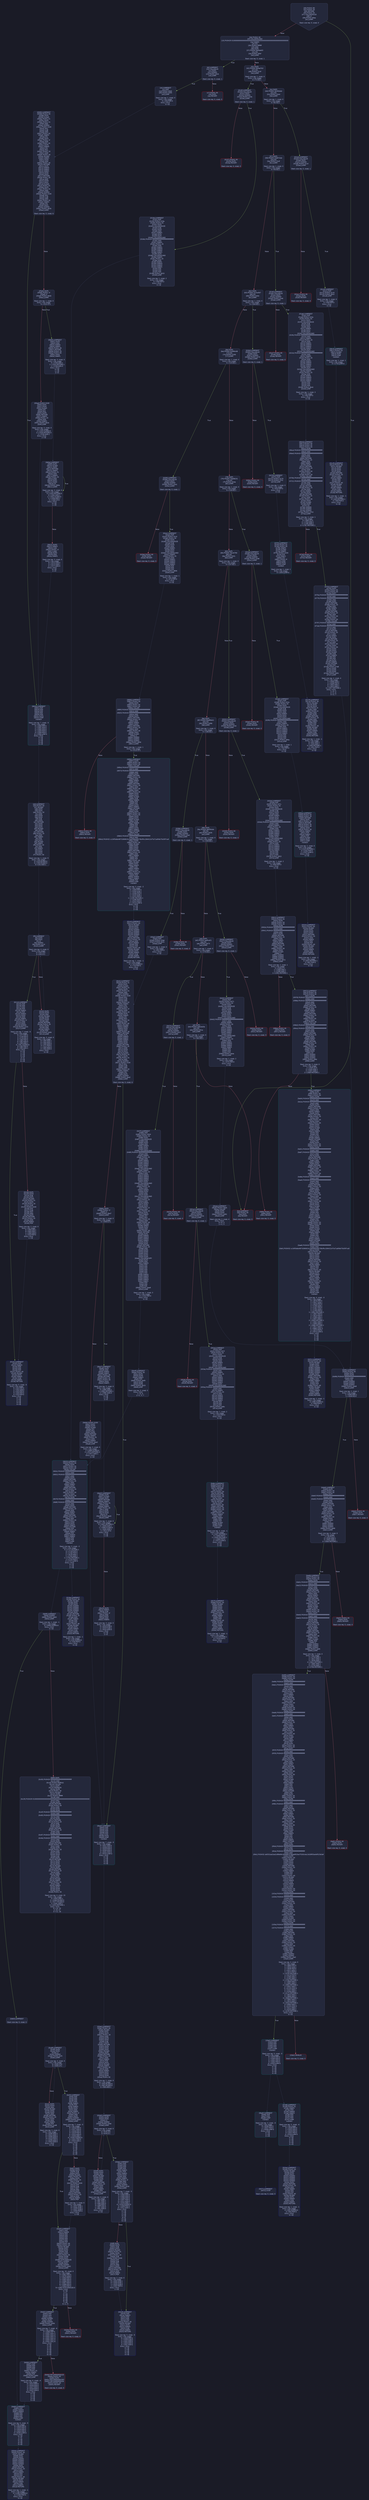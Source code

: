 digraph G {
    node [shape=box, style="filled, rounded", color="#565f89", fontcolor="#c0caf5", fontname="Helvetica", fillcolor="#24283b"];
    edge [color="#414868", fontcolor="#c0caf5", fontname="Helvetica"];
    bgcolor="#1a1b26";
    0 [ label = "[00] PUSH1 80
[02] PUSH1 40
[04] MSTORE
[05] PUSH1 04
[07] CALLDATASIZE
[08] LT
[09] PUSH2 00ba
[0c] JUMPI

Stack size req: 0, sizeΔ: 0
" shape = invhouse]
    1 [ label = "[0d] PUSH1 00
[0f] CALLDATALOAD
[10] PUSH29 0100000000000000000000000000000000000000000000000000000000
[2e] SWAP1
[2f] DIV
[30] PUSH4 ffffffff
[35] AND
[36] DUP1
[37] PUSH4 06fdde03
[3c] EQ
[3d] PUSH2 00bf
[40] JUMPI

Stack size req: 0, sizeΔ: 1
"]
    2 [ label = "[41] DUP1
[42] PUSH4 095ea7b3
[47] EQ
[48] PUSH2 014f
[4b] JUMPI

Stack size req: 1, sizeΔ: 0
Entry->Op usage:
	0->71:EQ:1
"]
    3 [ label = "[4c] DUP1
[4d] PUSH4 18160ddd
[52] EQ
[53] PUSH2 01b4
[56] JUMPI

Stack size req: 1, sizeΔ: 0
Entry->Op usage:
	0->82:EQ:1
"]
    4 [ label = "[57] DUP1
[58] PUSH4 23b872dd
[5d] EQ
[5e] PUSH2 01df
[61] JUMPI

Stack size req: 1, sizeΔ: 0
Entry->Op usage:
	0->93:EQ:1
"]
    5 [ label = "[62] DUP1
[63] PUSH4 313ce567
[68] EQ
[69] PUSH2 0264
[6c] JUMPI

Stack size req: 1, sizeΔ: 0
Entry->Op usage:
	0->104:EQ:1
"]
    6 [ label = "[6d] DUP1
[6e] PUSH4 42966c68
[73] EQ
[74] PUSH2 0295
[77] JUMPI

Stack size req: 1, sizeΔ: 0
Entry->Op usage:
	0->115:EQ:1
"]
    7 [ label = "[78] DUP1
[79] PUSH4 70a08231
[7e] EQ
[7f] PUSH2 02da
[82] JUMPI

Stack size req: 1, sizeΔ: 0
Entry->Op usage:
	0->126:EQ:1
"]
    8 [ label = "[83] DUP1
[84] PUSH4 79cc6790
[89] EQ
[8a] PUSH2 0331
[8d] JUMPI

Stack size req: 1, sizeΔ: 0
Entry->Op usage:
	0->137:EQ:1
"]
    9 [ label = "[8e] DUP1
[8f] PUSH4 95d89b41
[94] EQ
[95] PUSH2 0396
[98] JUMPI

Stack size req: 1, sizeΔ: 0
Entry->Op usage:
	0->148:EQ:1
"]
    10 [ label = "[99] DUP1
[9a] PUSH4 a9059cbb
[9f] EQ
[a0] PUSH2 0426
[a3] JUMPI

Stack size req: 1, sizeΔ: 0
Entry->Op usage:
	0->159:EQ:1
"]
    11 [ label = "[a4] DUP1
[a5] PUSH4 cae9ca51
[aa] EQ
[ab] PUSH2 0473
[ae] JUMPI

Stack size req: 1, sizeΔ: 0
Entry->Op usage:
	0->170:EQ:1
"]
    12 [ label = "[af] DUP1
[b0] PUSH4 dd62ed3e
[b5] EQ
[b6] PUSH2 051e
[b9] JUMPI

Stack size req: 1, sizeΔ: 0
Entry->Op usage:
	0->181:EQ:1
"]
    13 [ label = "[ba] JUMPDEST
[bb] PUSH1 00
[bd] DUP1
[be] REVERT

Stack size req: 0, sizeΔ: 0
" color = "red"]
    14 [ label = "[bf] JUMPDEST
[c0] CALLVALUE
[c1] DUP1
[c2] ISZERO
[c3] PUSH2 00cb
[c6] JUMPI

Stack size req: 0, sizeΔ: 1
"]
    15 [ label = "[c7] PUSH1 00
[c9] DUP1
[ca] REVERT

Stack size req: 0, sizeΔ: 0
" color = "red"]
    16 [ label = "[cb] JUMPDEST
[cc] POP
[cd] PUSH2 00d4
[d0] PUSH2 0595
[d3] JUMP

Stack size req: 1, sizeΔ: 0
Entry->Op usage:
	0->204:POP:0
Entry->Exit:
	0->😵
"]
    17 [ label = "[d4] JUMPDEST
[d5] PUSH1 40
[d7] MLOAD
[d8] DUP1
[d9] DUP1
[da] PUSH1 20
[dc] ADD
[dd] DUP3
[de] DUP2
[df] SUB
[e0] DUP3
[e1] MSTORE
[e2] DUP4
[e3] DUP2
[e4] DUP2
[e5] MLOAD
[e6] DUP2
[e7] MSTORE
[e8] PUSH1 20
[ea] ADD
[eb] SWAP2
[ec] POP
[ed] DUP1
[ee] MLOAD
[ef] SWAP1
[f0] PUSH1 20
[f2] ADD
[f3] SWAP1
[f4] DUP1
[f5] DUP4
[f6] DUP4
[f7] PUSH1 00

Stack size req: 1, sizeΔ: 9
Entry->Op usage:
	0->229:MLOAD:0
	0->238:MLOAD:0
	0->242:ADD:1
"]
    18 [ label = "[f9] JUMPDEST
[fa] DUP4
[fb] DUP2
[fc] LT
[fd] ISZERO
[fe] PUSH2 0114
[0101] JUMPI

Stack size req: 4, sizeΔ: 0
Entry->Op usage:
	0->252:LT:0
	3->252:LT:1
"]
    19 [ label = "[0102] DUP1
[0103] DUP3
[0104] ADD
[0105] MLOAD
[0106] DUP2
[0107] DUP5
[0108] ADD
[0109] MSTORE
[010a] PUSH1 20
[010c] DUP2
[010d] ADD
[010e] SWAP1
[010f] POP
[0110] PUSH2 00f9
[0113] JUMP

Stack size req: 3, sizeΔ: 0
Entry->Op usage:
	0->260:ADD:1
	0->264:ADD:1
	0->269:ADD:0
	0->271:POP:0
	1->260:ADD:0
	2->264:ADD:0
Entry->Exit:
	0->😵
"]
    20 [ label = "[0114] JUMPDEST
[0115] POP
[0116] POP
[0117] POP
[0118] POP
[0119] SWAP1
[011a] POP
[011b] SWAP1
[011c] DUP2
[011d] ADD
[011e] SWAP1
[011f] PUSH1 1f
[0121] AND
[0122] DUP1
[0123] ISZERO
[0124] PUSH2 0141
[0127] JUMPI

Stack size req: 7, sizeΔ: -5
Entry->Op usage:
	0->277:POP:0
	1->278:POP:0
	2->279:POP:0
	3->280:POP:0
	4->285:ADD:0
	4->289:AND:1
	4->291:ISZERO:0
	5->282:POP:0
	6->285:ADD:1
Entry->Exit:
	0->😵
	1->😵
	2->😵
	3->😵
	4->0
	5->😵
	6->😵
"]
    21 [ label = "[0128] DUP1
[0129] DUP3
[012a] SUB
[012b] DUP1
[012c] MLOAD
[012d] PUSH1 01
[012f] DUP4
[0130] PUSH1 20
[0132] SUB
[0133] PUSH2 0100
[0136] EXP
[0137] SUB
[0138] NOT
[0139] AND
[013a] DUP2
[013b] MSTORE
[013c] PUSH1 20
[013e] ADD
[013f] SWAP2
[0140] POP

Stack size req: 2, sizeΔ: 0
Entry->Op usage:
	0->298:SUB:1
	0->306:SUB:1
	1->298:SUB:0
	1->320:POP:0
Entry->Exit:
	1->😵
"]
    22 [ label = "[0141] JUMPDEST
[0142] POP
[0143] SWAP3
[0144] POP
[0145] POP
[0146] POP
[0147] PUSH1 40
[0149] MLOAD
[014a] DUP1
[014b] SWAP2
[014c] SUB
[014d] SWAP1
[014e] RETURN

Stack size req: 5, sizeΔ: -5
Entry->Op usage:
	0->322:POP:0
	1->332:SUB:0
	2->325:POP:0
	3->326:POP:0
	4->324:POP:0
Entry->Exit:
	0->😵
	1->😵
	2->😵
	3->😵
	4->😵
" color = "darkblue"]
    23 [ label = "[014f] JUMPDEST
[0150] CALLVALUE
[0151] DUP1
[0152] ISZERO
[0153] PUSH2 015b
[0156] JUMPI

Stack size req: 0, sizeΔ: 1
"]
    24 [ label = "[0157] PUSH1 00
[0159] DUP1
[015a] REVERT

Stack size req: 0, sizeΔ: 0
" color = "red"]
    25 [ label = "[015b] JUMPDEST
[015c] POP
[015d] PUSH2 019a
[0160] PUSH1 04
[0162] DUP1
[0163] CALLDATASIZE
[0164] SUB
[0165] DUP2
[0166] ADD
[0167] SWAP1
[0168] DUP1
[0169] DUP1
[016a] CALLDATALOAD
[016b] PUSH20 ffffffffffffffffffffffffffffffffffffffff
[0180] AND
[0181] SWAP1
[0182] PUSH1 20
[0184] ADD
[0185] SWAP1
[0186] SWAP3
[0187] SWAP2
[0188] SWAP1
[0189] DUP1
[018a] CALLDATALOAD
[018b] SWAP1
[018c] PUSH1 20
[018e] ADD
[018f] SWAP1
[0190] SWAP3
[0191] SWAP2
[0192] SWAP1
[0193] POP
[0194] POP
[0195] POP
[0196] PUSH2 0633
[0199] JUMP

Stack size req: 1, sizeΔ: 2
Entry->Op usage:
	0->348:POP:0
Entry->Exit:
	0->😵
"]
    26 [ label = "[019a] JUMPDEST
[019b] PUSH1 40
[019d] MLOAD
[019e] DUP1
[019f] DUP3
[01a0] ISZERO
[01a1] ISZERO
[01a2] ISZERO
[01a3] ISZERO
[01a4] DUP2
[01a5] MSTORE
[01a6] PUSH1 20
[01a8] ADD
[01a9] SWAP2
[01aa] POP
[01ab] POP
[01ac] PUSH1 40
[01ae] MLOAD
[01af] DUP1
[01b0] SWAP2
[01b1] SUB
[01b2] SWAP1
[01b3] RETURN

Stack size req: 1, sizeΔ: -1
Entry->Op usage:
	0->416:ISZERO:0
	0->426:POP:0
Entry->Exit:
	0->😵
" color = "darkblue"]
    27 [ label = "[01b4] JUMPDEST
[01b5] CALLVALUE
[01b6] DUP1
[01b7] ISZERO
[01b8] PUSH2 01c0
[01bb] JUMPI

Stack size req: 0, sizeΔ: 1
"]
    28 [ label = "[01bc] PUSH1 00
[01be] DUP1
[01bf] REVERT

Stack size req: 0, sizeΔ: 0
" color = "red"]
    29 [ label = "[01c0] JUMPDEST
[01c1] POP
[01c2] PUSH2 01c9
[01c5] PUSH2 06c0
[01c8] JUMP

Stack size req: 1, sizeΔ: 0
Entry->Op usage:
	0->449:POP:0
Entry->Exit:
	0->😵
"]
    30 [ label = "[01c9] JUMPDEST
[01ca] PUSH1 40
[01cc] MLOAD
[01cd] DUP1
[01ce] DUP3
[01cf] DUP2
[01d0] MSTORE
[01d1] PUSH1 20
[01d3] ADD
[01d4] SWAP2
[01d5] POP
[01d6] POP
[01d7] PUSH1 40
[01d9] MLOAD
[01da] DUP1
[01db] SWAP2
[01dc] SUB
[01dd] SWAP1
[01de] RETURN

Stack size req: 1, sizeΔ: -1
Entry->Op usage:
	0->464:MSTORE:1
	0->469:POP:0
Entry->Exit:
	0->😵
" color = "darkblue"]
    31 [ label = "[01df] JUMPDEST
[01e0] CALLVALUE
[01e1] DUP1
[01e2] ISZERO
[01e3] PUSH2 01eb
[01e6] JUMPI

Stack size req: 0, sizeΔ: 1
"]
    32 [ label = "[01e7] PUSH1 00
[01e9] DUP1
[01ea] REVERT

Stack size req: 0, sizeΔ: 0
" color = "red"]
    33 [ label = "[01eb] JUMPDEST
[01ec] POP
[01ed] PUSH2 024a
[01f0] PUSH1 04
[01f2] DUP1
[01f3] CALLDATASIZE
[01f4] SUB
[01f5] DUP2
[01f6] ADD
[01f7] SWAP1
[01f8] DUP1
[01f9] DUP1
[01fa] CALLDATALOAD
[01fb] PUSH20 ffffffffffffffffffffffffffffffffffffffff
[0210] AND
[0211] SWAP1
[0212] PUSH1 20
[0214] ADD
[0215] SWAP1
[0216] SWAP3
[0217] SWAP2
[0218] SWAP1
[0219] DUP1
[021a] CALLDATALOAD
[021b] PUSH20 ffffffffffffffffffffffffffffffffffffffff
[0230] AND
[0231] SWAP1
[0232] PUSH1 20
[0234] ADD
[0235] SWAP1
[0236] SWAP3
[0237] SWAP2
[0238] SWAP1
[0239] DUP1
[023a] CALLDATALOAD
[023b] SWAP1
[023c] PUSH1 20
[023e] ADD
[023f] SWAP1
[0240] SWAP3
[0241] SWAP2
[0242] SWAP1
[0243] POP
[0244] POP
[0245] POP
[0246] PUSH2 06c6
[0249] JUMP

Stack size req: 1, sizeΔ: 3
Entry->Op usage:
	0->492:POP:0
Entry->Exit:
	0->😵
"]
    34 [ label = "[024a] JUMPDEST
[024b] PUSH1 40
[024d] MLOAD
[024e] DUP1
[024f] DUP3
[0250] ISZERO
[0251] ISZERO
[0252] ISZERO
[0253] ISZERO
[0254] DUP2
[0255] MSTORE
[0256] PUSH1 20
[0258] ADD
[0259] SWAP2
[025a] POP
[025b] POP
[025c] PUSH1 40
[025e] MLOAD
[025f] DUP1
[0260] SWAP2
[0261] SUB
[0262] SWAP1
[0263] RETURN

Stack size req: 1, sizeΔ: -1
Entry->Op usage:
	0->592:ISZERO:0
	0->602:POP:0
Entry->Exit:
	0->😵
" color = "darkblue"]
    35 [ label = "[0264] JUMPDEST
[0265] CALLVALUE
[0266] DUP1
[0267] ISZERO
[0268] PUSH2 0270
[026b] JUMPI

Stack size req: 0, sizeΔ: 1
"]
    36 [ label = "[026c] PUSH1 00
[026e] DUP1
[026f] REVERT

Stack size req: 0, sizeΔ: 0
" color = "red"]
    37 [ label = "[0270] JUMPDEST
[0271] POP
[0272] PUSH2 0279
[0275] PUSH2 07f3
[0278] JUMP

Stack size req: 1, sizeΔ: 0
Entry->Op usage:
	0->625:POP:0
Entry->Exit:
	0->😵
"]
    38 [ label = "[0279] JUMPDEST
[027a] PUSH1 40
[027c] MLOAD
[027d] DUP1
[027e] DUP3
[027f] PUSH1 ff
[0281] AND
[0282] PUSH1 ff
[0284] AND
[0285] DUP2
[0286] MSTORE
[0287] PUSH1 20
[0289] ADD
[028a] SWAP2
[028b] POP
[028c] POP
[028d] PUSH1 40
[028f] MLOAD
[0290] DUP1
[0291] SWAP2
[0292] SUB
[0293] SWAP1
[0294] RETURN

Stack size req: 1, sizeΔ: -1
Entry->Op usage:
	0->641:AND:1
	0->644:AND:1
	0->646:MSTORE:1
	0->651:POP:0
Entry->Exit:
	0->😵
" color = "darkblue"]
    39 [ label = "[0295] JUMPDEST
[0296] CALLVALUE
[0297] DUP1
[0298] ISZERO
[0299] PUSH2 02a1
[029c] JUMPI

Stack size req: 0, sizeΔ: 1
"]
    40 [ label = "[029d] PUSH1 00
[029f] DUP1
[02a0] REVERT

Stack size req: 0, sizeΔ: 0
" color = "red"]
    41 [ label = "[02a1] JUMPDEST
[02a2] POP
[02a3] PUSH2 02c0
[02a6] PUSH1 04
[02a8] DUP1
[02a9] CALLDATASIZE
[02aa] SUB
[02ab] DUP2
[02ac] ADD
[02ad] SWAP1
[02ae] DUP1
[02af] DUP1
[02b0] CALLDATALOAD
[02b1] SWAP1
[02b2] PUSH1 20
[02b4] ADD
[02b5] SWAP1
[02b6] SWAP3
[02b7] SWAP2
[02b8] SWAP1
[02b9] POP
[02ba] POP
[02bb] POP
[02bc] PUSH2 0806
[02bf] JUMP

Stack size req: 1, sizeΔ: 1
Entry->Op usage:
	0->674:POP:0
Entry->Exit:
	0->😵
"]
    42 [ label = "[02c0] JUMPDEST
[02c1] PUSH1 40
[02c3] MLOAD
[02c4] DUP1
[02c5] DUP3
[02c6] ISZERO
[02c7] ISZERO
[02c8] ISZERO
[02c9] ISZERO
[02ca] DUP2
[02cb] MSTORE
[02cc] PUSH1 20
[02ce] ADD
[02cf] SWAP2
[02d0] POP
[02d1] POP
[02d2] PUSH1 40
[02d4] MLOAD
[02d5] DUP1
[02d6] SWAP2
[02d7] SUB
[02d8] SWAP1
[02d9] RETURN

Stack size req: 1, sizeΔ: -1
Entry->Op usage:
	0->710:ISZERO:0
	0->720:POP:0
Entry->Exit:
	0->😵
" color = "darkblue"]
    43 [ label = "[02da] JUMPDEST
[02db] CALLVALUE
[02dc] DUP1
[02dd] ISZERO
[02de] PUSH2 02e6
[02e1] JUMPI

Stack size req: 0, sizeΔ: 1
"]
    44 [ label = "[02e2] PUSH1 00
[02e4] DUP1
[02e5] REVERT

Stack size req: 0, sizeΔ: 0
" color = "red"]
    45 [ label = "[02e6] JUMPDEST
[02e7] POP
[02e8] PUSH2 031b
[02eb] PUSH1 04
[02ed] DUP1
[02ee] CALLDATASIZE
[02ef] SUB
[02f0] DUP2
[02f1] ADD
[02f2] SWAP1
[02f3] DUP1
[02f4] DUP1
[02f5] CALLDATALOAD
[02f6] PUSH20 ffffffffffffffffffffffffffffffffffffffff
[030b] AND
[030c] SWAP1
[030d] PUSH1 20
[030f] ADD
[0310] SWAP1
[0311] SWAP3
[0312] SWAP2
[0313] SWAP1
[0314] POP
[0315] POP
[0316] POP
[0317] PUSH2 090a
[031a] JUMP

Stack size req: 1, sizeΔ: 1
Entry->Op usage:
	0->743:POP:0
Entry->Exit:
	0->😵
"]
    46 [ label = "[031b] JUMPDEST
[031c] PUSH1 40
[031e] MLOAD
[031f] DUP1
[0320] DUP3
[0321] DUP2
[0322] MSTORE
[0323] PUSH1 20
[0325] ADD
[0326] SWAP2
[0327] POP
[0328] POP
[0329] PUSH1 40
[032b] MLOAD
[032c] DUP1
[032d] SWAP2
[032e] SUB
[032f] SWAP1
[0330] RETURN

Stack size req: 1, sizeΔ: -1
Entry->Op usage:
	0->802:MSTORE:1
	0->807:POP:0
Entry->Exit:
	0->😵
" color = "darkblue"]
    47 [ label = "[0331] JUMPDEST
[0332] CALLVALUE
[0333] DUP1
[0334] ISZERO
[0335] PUSH2 033d
[0338] JUMPI

Stack size req: 0, sizeΔ: 1
"]
    48 [ label = "[0339] PUSH1 00
[033b] DUP1
[033c] REVERT

Stack size req: 0, sizeΔ: 0
" color = "red"]
    49 [ label = "[033d] JUMPDEST
[033e] POP
[033f] PUSH2 037c
[0342] PUSH1 04
[0344] DUP1
[0345] CALLDATASIZE
[0346] SUB
[0347] DUP2
[0348] ADD
[0349] SWAP1
[034a] DUP1
[034b] DUP1
[034c] CALLDATALOAD
[034d] PUSH20 ffffffffffffffffffffffffffffffffffffffff
[0362] AND
[0363] SWAP1
[0364] PUSH1 20
[0366] ADD
[0367] SWAP1
[0368] SWAP3
[0369] SWAP2
[036a] SWAP1
[036b] DUP1
[036c] CALLDATALOAD
[036d] SWAP1
[036e] PUSH1 20
[0370] ADD
[0371] SWAP1
[0372] SWAP3
[0373] SWAP2
[0374] SWAP1
[0375] POP
[0376] POP
[0377] POP
[0378] PUSH2 0922
[037b] JUMP

Stack size req: 1, sizeΔ: 2
Entry->Op usage:
	0->830:POP:0
Entry->Exit:
	0->😵
"]
    50 [ label = "[037c] JUMPDEST
[037d] PUSH1 40
[037f] MLOAD
[0380] DUP1
[0381] DUP3
[0382] ISZERO
[0383] ISZERO
[0384] ISZERO
[0385] ISZERO
[0386] DUP2
[0387] MSTORE
[0388] PUSH1 20
[038a] ADD
[038b] SWAP2
[038c] POP
[038d] POP
[038e] PUSH1 40
[0390] MLOAD
[0391] DUP1
[0392] SWAP2
[0393] SUB
[0394] SWAP1
[0395] RETURN

Stack size req: 1, sizeΔ: -1
Entry->Op usage:
	0->898:ISZERO:0
	0->908:POP:0
Entry->Exit:
	0->😵
" color = "darkblue"]
    51 [ label = "[0396] JUMPDEST
[0397] CALLVALUE
[0398] DUP1
[0399] ISZERO
[039a] PUSH2 03a2
[039d] JUMPI

Stack size req: 0, sizeΔ: 1
"]
    52 [ label = "[039e] PUSH1 00
[03a0] DUP1
[03a1] REVERT

Stack size req: 0, sizeΔ: 0
" color = "red"]
    53 [ label = "[03a2] JUMPDEST
[03a3] POP
[03a4] PUSH2 03ab
[03a7] PUSH2 0b3c
[03aa] JUMP

Stack size req: 1, sizeΔ: 0
Entry->Op usage:
	0->931:POP:0
Entry->Exit:
	0->😵
"]
    54 [ label = "[03ab] JUMPDEST
[03ac] PUSH1 40
[03ae] MLOAD
[03af] DUP1
[03b0] DUP1
[03b1] PUSH1 20
[03b3] ADD
[03b4] DUP3
[03b5] DUP2
[03b6] SUB
[03b7] DUP3
[03b8] MSTORE
[03b9] DUP4
[03ba] DUP2
[03bb] DUP2
[03bc] MLOAD
[03bd] DUP2
[03be] MSTORE
[03bf] PUSH1 20
[03c1] ADD
[03c2] SWAP2
[03c3] POP
[03c4] DUP1
[03c5] MLOAD
[03c6] SWAP1
[03c7] PUSH1 20
[03c9] ADD
[03ca] SWAP1
[03cb] DUP1
[03cc] DUP4
[03cd] DUP4
[03ce] PUSH1 00

Stack size req: 1, sizeΔ: 9
Entry->Op usage:
	0->956:MLOAD:0
	0->965:MLOAD:0
	0->969:ADD:1
"]
    55 [ label = "[03d0] JUMPDEST
[03d1] DUP4
[03d2] DUP2
[03d3] LT
[03d4] ISZERO
[03d5] PUSH2 03eb
[03d8] JUMPI

Stack size req: 4, sizeΔ: 0
Entry->Op usage:
	0->979:LT:0
	3->979:LT:1
"]
    56 [ label = "[03d9] DUP1
[03da] DUP3
[03db] ADD
[03dc] MLOAD
[03dd] DUP2
[03de] DUP5
[03df] ADD
[03e0] MSTORE
[03e1] PUSH1 20
[03e3] DUP2
[03e4] ADD
[03e5] SWAP1
[03e6] POP
[03e7] PUSH2 03d0
[03ea] JUMP

Stack size req: 3, sizeΔ: 0
Entry->Op usage:
	0->987:ADD:1
	0->991:ADD:1
	0->996:ADD:0
	0->998:POP:0
	1->987:ADD:0
	2->991:ADD:0
Entry->Exit:
	0->😵
"]
    57 [ label = "[03eb] JUMPDEST
[03ec] POP
[03ed] POP
[03ee] POP
[03ef] POP
[03f0] SWAP1
[03f1] POP
[03f2] SWAP1
[03f3] DUP2
[03f4] ADD
[03f5] SWAP1
[03f6] PUSH1 1f
[03f8] AND
[03f9] DUP1
[03fa] ISZERO
[03fb] PUSH2 0418
[03fe] JUMPI

Stack size req: 7, sizeΔ: -5
Entry->Op usage:
	0->1004:POP:0
	1->1005:POP:0
	2->1006:POP:0
	3->1007:POP:0
	4->1012:ADD:0
	4->1016:AND:1
	4->1018:ISZERO:0
	5->1009:POP:0
	6->1012:ADD:1
Entry->Exit:
	0->😵
	1->😵
	2->😵
	3->😵
	4->0
	5->😵
	6->😵
"]
    58 [ label = "[03ff] DUP1
[0400] DUP3
[0401] SUB
[0402] DUP1
[0403] MLOAD
[0404] PUSH1 01
[0406] DUP4
[0407] PUSH1 20
[0409] SUB
[040a] PUSH2 0100
[040d] EXP
[040e] SUB
[040f] NOT
[0410] AND
[0411] DUP2
[0412] MSTORE
[0413] PUSH1 20
[0415] ADD
[0416] SWAP2
[0417] POP

Stack size req: 2, sizeΔ: 0
Entry->Op usage:
	0->1025:SUB:1
	0->1033:SUB:1
	1->1025:SUB:0
	1->1047:POP:0
Entry->Exit:
	1->😵
"]
    59 [ label = "[0418] JUMPDEST
[0419] POP
[041a] SWAP3
[041b] POP
[041c] POP
[041d] POP
[041e] PUSH1 40
[0420] MLOAD
[0421] DUP1
[0422] SWAP2
[0423] SUB
[0424] SWAP1
[0425] RETURN

Stack size req: 5, sizeΔ: -5
Entry->Op usage:
	0->1049:POP:0
	1->1059:SUB:0
	2->1052:POP:0
	3->1053:POP:0
	4->1051:POP:0
Entry->Exit:
	0->😵
	1->😵
	2->😵
	3->😵
	4->😵
" color = "darkblue"]
    60 [ label = "[0426] JUMPDEST
[0427] CALLVALUE
[0428] DUP1
[0429] ISZERO
[042a] PUSH2 0432
[042d] JUMPI

Stack size req: 0, sizeΔ: 1
"]
    61 [ label = "[042e] PUSH1 00
[0430] DUP1
[0431] REVERT

Stack size req: 0, sizeΔ: 0
" color = "red"]
    62 [ label = "[0432] JUMPDEST
[0433] POP
[0434] PUSH2 0471
[0437] PUSH1 04
[0439] DUP1
[043a] CALLDATASIZE
[043b] SUB
[043c] DUP2
[043d] ADD
[043e] SWAP1
[043f] DUP1
[0440] DUP1
[0441] CALLDATALOAD
[0442] PUSH20 ffffffffffffffffffffffffffffffffffffffff
[0457] AND
[0458] SWAP1
[0459] PUSH1 20
[045b] ADD
[045c] SWAP1
[045d] SWAP3
[045e] SWAP2
[045f] SWAP1
[0460] DUP1
[0461] CALLDATALOAD
[0462] SWAP1
[0463] PUSH1 20
[0465] ADD
[0466] SWAP1
[0467] SWAP3
[0468] SWAP2
[0469] SWAP1
[046a] POP
[046b] POP
[046c] POP
[046d] PUSH2 0bda
[0470] JUMP

Stack size req: 1, sizeΔ: 2
Entry->Op usage:
	0->1075:POP:0
Entry->Exit:
	0->😵
"]
    63 [ label = "[0471] JUMPDEST
[0472] STOP

Stack size req: 0, sizeΔ: 0
" color = "darkblue"]
    64 [ label = "[0473] JUMPDEST
[0474] CALLVALUE
[0475] DUP1
[0476] ISZERO
[0477] PUSH2 047f
[047a] JUMPI

Stack size req: 0, sizeΔ: 1
"]
    65 [ label = "[047b] PUSH1 00
[047d] DUP1
[047e] REVERT

Stack size req: 0, sizeΔ: 0
" color = "red"]
    66 [ label = "[047f] JUMPDEST
[0480] POP
[0481] PUSH2 0504
[0484] PUSH1 04
[0486] DUP1
[0487] CALLDATASIZE
[0488] SUB
[0489] DUP2
[048a] ADD
[048b] SWAP1
[048c] DUP1
[048d] DUP1
[048e] CALLDATALOAD
[048f] PUSH20 ffffffffffffffffffffffffffffffffffffffff
[04a4] AND
[04a5] SWAP1
[04a6] PUSH1 20
[04a8] ADD
[04a9] SWAP1
[04aa] SWAP3
[04ab] SWAP2
[04ac] SWAP1
[04ad] DUP1
[04ae] CALLDATALOAD
[04af] SWAP1
[04b0] PUSH1 20
[04b2] ADD
[04b3] SWAP1
[04b4] SWAP3
[04b5] SWAP2
[04b6] SWAP1
[04b7] DUP1
[04b8] CALLDATALOAD
[04b9] SWAP1
[04ba] PUSH1 20
[04bc] ADD
[04bd] SWAP1
[04be] DUP3
[04bf] ADD
[04c0] DUP1
[04c1] CALLDATALOAD
[04c2] SWAP1
[04c3] PUSH1 20
[04c5] ADD
[04c6] SWAP1
[04c7] DUP1
[04c8] DUP1
[04c9] PUSH1 1f
[04cb] ADD
[04cc] PUSH1 20
[04ce] DUP1
[04cf] SWAP2
[04d0] DIV
[04d1] MUL
[04d2] PUSH1 20
[04d4] ADD
[04d5] PUSH1 40
[04d7] MLOAD
[04d8] SWAP1
[04d9] DUP2
[04da] ADD
[04db] PUSH1 40
[04dd] MSTORE
[04de] DUP1
[04df] SWAP4
[04e0] SWAP3
[04e1] SWAP2
[04e2] SWAP1
[04e3] DUP2
[04e4] DUP2
[04e5] MSTORE
[04e6] PUSH1 20
[04e8] ADD
[04e9] DUP4
[04ea] DUP4
[04eb] DUP1
[04ec] DUP3
[04ed] DUP5
[04ee] CALLDATACOPY
[04ef] DUP3
[04f0] ADD
[04f1] SWAP2
[04f2] POP
[04f3] POP
[04f4] POP
[04f5] POP
[04f6] POP
[04f7] POP
[04f8] SWAP2
[04f9] SWAP3
[04fa] SWAP2
[04fb] SWAP3
[04fc] SWAP1
[04fd] POP
[04fe] POP
[04ff] POP
[0500] PUSH2 0be9
[0503] JUMP

Stack size req: 1, sizeΔ: 3
Entry->Op usage:
	0->1152:POP:0
Entry->Exit:
	0->😵
"]
    67 [ label = "[0504] JUMPDEST
[0505] PUSH1 40
[0507] MLOAD
[0508] DUP1
[0509] DUP3
[050a] ISZERO
[050b] ISZERO
[050c] ISZERO
[050d] ISZERO
[050e] DUP2
[050f] MSTORE
[0510] PUSH1 20
[0512] ADD
[0513] SWAP2
[0514] POP
[0515] POP
[0516] PUSH1 40
[0518] MLOAD
[0519] DUP1
[051a] SWAP2
[051b] SUB
[051c] SWAP1
[051d] RETURN

Stack size req: 1, sizeΔ: -1
Entry->Op usage:
	0->1290:ISZERO:0
	0->1300:POP:0
Entry->Exit:
	0->😵
" color = "darkblue"]
    68 [ label = "[051e] JUMPDEST
[051f] CALLVALUE
[0520] DUP1
[0521] ISZERO
[0522] PUSH2 052a
[0525] JUMPI

Stack size req: 0, sizeΔ: 1
"]
    69 [ label = "[0526] PUSH1 00
[0528] DUP1
[0529] REVERT

Stack size req: 0, sizeΔ: 0
" color = "red"]
    70 [ label = "[052a] JUMPDEST
[052b] POP
[052c] PUSH2 057f
[052f] PUSH1 04
[0531] DUP1
[0532] CALLDATASIZE
[0533] SUB
[0534] DUP2
[0535] ADD
[0536] SWAP1
[0537] DUP1
[0538] DUP1
[0539] CALLDATALOAD
[053a] PUSH20 ffffffffffffffffffffffffffffffffffffffff
[054f] AND
[0550] SWAP1
[0551] PUSH1 20
[0553] ADD
[0554] SWAP1
[0555] SWAP3
[0556] SWAP2
[0557] SWAP1
[0558] DUP1
[0559] CALLDATALOAD
[055a] PUSH20 ffffffffffffffffffffffffffffffffffffffff
[056f] AND
[0570] SWAP1
[0571] PUSH1 20
[0573] ADD
[0574] SWAP1
[0575] SWAP3
[0576] SWAP2
[0577] SWAP1
[0578] POP
[0579] POP
[057a] POP
[057b] PUSH2 0d6c
[057e] JUMP

Stack size req: 1, sizeΔ: 2
Entry->Op usage:
	0->1323:POP:0
Entry->Exit:
	0->😵
"]
    71 [ label = "[057f] JUMPDEST
[0580] PUSH1 40
[0582] MLOAD
[0583] DUP1
[0584] DUP3
[0585] DUP2
[0586] MSTORE
[0587] PUSH1 20
[0589] ADD
[058a] SWAP2
[058b] POP
[058c] POP
[058d] PUSH1 40
[058f] MLOAD
[0590] DUP1
[0591] SWAP2
[0592] SUB
[0593] SWAP1
[0594] RETURN

Stack size req: 1, sizeΔ: -1
Entry->Op usage:
	0->1414:MSTORE:1
	0->1419:POP:0
Entry->Exit:
	0->😵
" color = "darkblue"]
    72 [ label = "[0595] JUMPDEST
[0596] PUSH1 00
[0598] DUP1
[0599] SLOAD
[059a] PUSH1 01
[059c] DUP2
[059d] PUSH1 01
[059f] AND
[05a0] ISZERO
[05a1] PUSH2 0100
[05a4] MUL
[05a5] SUB
[05a6] AND
[05a7] PUSH1 02
[05a9] SWAP1
[05aa] DIV
[05ab] DUP1
[05ac] PUSH1 1f
[05ae] ADD
[05af] PUSH1 20
[05b1] DUP1
[05b2] SWAP2
[05b3] DIV
[05b4] MUL
[05b5] PUSH1 20
[05b7] ADD
[05b8] PUSH1 40
[05ba] MLOAD
[05bb] SWAP1
[05bc] DUP2
[05bd] ADD
[05be] PUSH1 40
[05c0] MSTORE
[05c1] DUP1
[05c2] SWAP3
[05c3] SWAP2
[05c4] SWAP1
[05c5] DUP2
[05c6] DUP2
[05c7] MSTORE
[05c8] PUSH1 20
[05ca] ADD
[05cb] DUP3
[05cc] DUP1
[05cd] SLOAD
[05ce] PUSH1 01
[05d0] DUP2
[05d1] PUSH1 01
[05d3] AND
[05d4] ISZERO
[05d5] PUSH2 0100
[05d8] MUL
[05d9] SUB
[05da] AND
[05db] PUSH1 02
[05dd] SWAP1
[05de] DIV
[05df] DUP1
[05e0] ISZERO
[05e1] PUSH2 062b
[05e4] JUMPI

Stack size req: 0, sizeΔ: 6
"]
    73 [ label = "[05e5] DUP1
[05e6] PUSH1 1f
[05e8] LT
[05e9] PUSH2 0600
[05ec] JUMPI

Stack size req: 1, sizeΔ: 0
Entry->Op usage:
	0->1512:LT:1
"]
    74 [ label = "[05ed] PUSH2 0100
[05f0] DUP1
[05f1] DUP4
[05f2] SLOAD
[05f3] DIV
[05f4] MUL
[05f5] DUP4
[05f6] MSTORE
[05f7] SWAP2
[05f8] PUSH1 20
[05fa] ADD
[05fb] SWAP2
[05fc] PUSH2 062b
[05ff] JUMP

Stack size req: 3, sizeΔ: 0
Entry->Op usage:
	1->1522:SLOAD:0
	2->1526:MSTORE:0
	2->1530:ADD:1
Entry->Exit:
	2->😵
"]
    75 [ label = "[0600] JUMPDEST
[0601] DUP3
[0602] ADD
[0603] SWAP2
[0604] SWAP1
[0605] PUSH1 00
[0607] MSTORE
[0608] PUSH1 20
[060a] PUSH1 00
[060c] SHA3
[060d] SWAP1

Stack size req: 3, sizeΔ: 0
Entry->Op usage:
	0->1538:ADD:1
	1->1543:MSTORE:1
	2->1538:ADD:0
Entry->Exit:
	0->😵
	1->😵
	2->0
"]
    76 [ label = "[060e] JUMPDEST
[060f] DUP2
[0610] SLOAD
[0611] DUP2
[0612] MSTORE
[0613] SWAP1
[0614] PUSH1 01
[0616] ADD
[0617] SWAP1
[0618] PUSH1 20
[061a] ADD
[061b] DUP1
[061c] DUP4
[061d] GT
[061e] PUSH2 060e
[0621] JUMPI

Stack size req: 3, sizeΔ: 0
Entry->Op usage:
	0->1554:MSTORE:0
	0->1562:ADD:1
	1->1552:SLOAD:0
	1->1558:ADD:1
	2->1565:GT:0
Entry->Exit:
	0->😵
	1->😵
"]
    77 [ label = "[0622] DUP3
[0623] SWAP1
[0624] SUB
[0625] PUSH1 1f
[0627] AND
[0628] DUP3
[0629] ADD
[062a] SWAP2

Stack size req: 3, sizeΔ: 0
Entry->Op usage:
	0->1572:SUB:0
	2->1572:SUB:1
	2->1577:ADD:0
Entry->Exit:
	0->😵
	2->0
"]
    78 [ label = "[062b] JUMPDEST
[062c] POP
[062d] POP
[062e] POP
[062f] POP
[0630] POP
[0631] DUP2
[0632] JUMP
Indirect!

Stack size req: 7, sizeΔ: -5
Entry->Op usage:
	0->1580:POP:0
	1->1581:POP:0
	2->1582:POP:0
	3->1583:POP:0
	4->1584:POP:0
	6->1586:JUMP:0
Entry->Exit:
	0->😵
	1->😵
	2->😵
	3->😵
	4->😵
" color = "teal"]
    79 [ label = "[0633] JUMPDEST
[0634] PUSH1 00
[0636] DUP2
[0637] PUSH1 05
[0639] PUSH1 00
[063b] CALLER
[063c] PUSH20 ffffffffffffffffffffffffffffffffffffffff
[0651] AND
[0652] PUSH20 ffffffffffffffffffffffffffffffffffffffff
[0667] AND
[0668] DUP2
[0669] MSTORE
[066a] PUSH1 20
[066c] ADD
[066d] SWAP1
[066e] DUP2
[066f] MSTORE
[0670] PUSH1 20
[0672] ADD
[0673] PUSH1 00
[0675] SHA3
[0676] PUSH1 00
[0678] DUP6
[0679] PUSH20 ffffffffffffffffffffffffffffffffffffffff
[068e] AND
[068f] PUSH20 ffffffffffffffffffffffffffffffffffffffff
[06a4] AND
[06a5] DUP2
[06a6] MSTORE
[06a7] PUSH1 20
[06a9] ADD
[06aa] SWAP1
[06ab] DUP2
[06ac] MSTORE
[06ad] PUSH1 20
[06af] ADD
[06b0] PUSH1 00
[06b2] SHA3
[06b3] DUP2
[06b4] SWAP1
[06b5] SSTORE
[06b6] POP
[06b7] PUSH1 01
[06b9] SWAP1
[06ba] POP
[06bb] SWAP3
[06bc] SWAP2
[06bd] POP
[06be] POP
[06bf] JUMP
Indirect!

Stack size req: 3, sizeΔ: -2
Entry->Op usage:
	0->1717:SSTORE:1
	0->1718:POP:0
	0->1726:POP:0
	1->1678:AND:1
	1->1700:AND:1
	1->1702:MSTORE:1
	1->1725:POP:0
	2->1727:JUMP:0
Entry->Exit:
	0->😵
	1->😵
	2->😵
" color = "teal"]
    80 [ label = "[06c0] JUMPDEST
[06c1] PUSH1 03
[06c3] SLOAD
[06c4] DUP2
[06c5] JUMP
Indirect!

Stack size req: 1, sizeΔ: 1
Entry->Op usage:
	0->1733:JUMP:0
" color = "teal"]
    81 [ label = "[06c6] JUMPDEST
[06c7] PUSH1 00
[06c9] PUSH1 05
[06cb] PUSH1 00
[06cd] DUP6
[06ce] PUSH20 ffffffffffffffffffffffffffffffffffffffff
[06e3] AND
[06e4] PUSH20 ffffffffffffffffffffffffffffffffffffffff
[06f9] AND
[06fa] DUP2
[06fb] MSTORE
[06fc] PUSH1 20
[06fe] ADD
[06ff] SWAP1
[0700] DUP2
[0701] MSTORE
[0702] PUSH1 20
[0704] ADD
[0705] PUSH1 00
[0707] SHA3
[0708] PUSH1 00
[070a] CALLER
[070b] PUSH20 ffffffffffffffffffffffffffffffffffffffff
[0720] AND
[0721] PUSH20 ffffffffffffffffffffffffffffffffffffffff
[0736] AND
[0737] DUP2
[0738] MSTORE
[0739] PUSH1 20
[073b] ADD
[073c] SWAP1
[073d] DUP2
[073e] MSTORE
[073f] PUSH1 20
[0741] ADD
[0742] PUSH1 00
[0744] SHA3
[0745] SLOAD
[0746] DUP3
[0747] GT
[0748] ISZERO
[0749] ISZERO
[074a] ISZERO
[074b] PUSH2 0753
[074e] JUMPI

Stack size req: 3, sizeΔ: 1
Entry->Op usage:
	0->1863:GT:0
	2->1763:AND:1
	2->1785:AND:1
	2->1787:MSTORE:1
"]
    82 [ label = "[074f] PUSH1 00
[0751] DUP1
[0752] REVERT

Stack size req: 0, sizeΔ: 0
" color = "red"]
    83 [ label = "[0753] JUMPDEST
[0754] DUP2
[0755] PUSH1 05
[0757] PUSH1 00
[0759] DUP7
[075a] PUSH20 ffffffffffffffffffffffffffffffffffffffff
[076f] AND
[0770] PUSH20 ffffffffffffffffffffffffffffffffffffffff
[0785] AND
[0786] DUP2
[0787] MSTORE
[0788] PUSH1 20
[078a] ADD
[078b] SWAP1
[078c] DUP2
[078d] MSTORE
[078e] PUSH1 20
[0790] ADD
[0791] PUSH1 00
[0793] SHA3
[0794] PUSH1 00
[0796] CALLER
[0797] PUSH20 ffffffffffffffffffffffffffffffffffffffff
[07ac] AND
[07ad] PUSH20 ffffffffffffffffffffffffffffffffffffffff
[07c2] AND
[07c3] DUP2
[07c4] MSTORE
[07c5] PUSH1 20
[07c7] ADD
[07c8] SWAP1
[07c9] DUP2
[07ca] MSTORE
[07cb] PUSH1 20
[07cd] ADD
[07ce] PUSH1 00
[07d0] SHA3
[07d1] PUSH1 00
[07d3] DUP3
[07d4] DUP3
[07d5] SLOAD
[07d6] SUB
[07d7] SWAP3
[07d8] POP
[07d9] POP
[07da] DUP2
[07db] SWAP1
[07dc] SSTORE
[07dd] POP
[07de] PUSH2 07e8
[07e1] DUP5
[07e2] DUP5
[07e3] DUP5
[07e4] PUSH2 0d91
[07e7] JUMP

Stack size req: 4, sizeΔ: 4
Entry->Op usage:
	1->2006:SUB:1
	1->2008:POP:0
	3->1903:AND:1
	3->1925:AND:1
	3->1927:MSTORE:1
Entry->Exit:
	1->0, 5
	2->1, 6
	3->2, 7
"]
    84 [ label = "[07e8] JUMPDEST
[07e9] PUSH1 01
[07eb] SWAP1
[07ec] POP
[07ed] SWAP4
[07ee] SWAP3
[07ef] POP
[07f0] POP
[07f1] POP
[07f2] JUMP
Indirect!

Stack size req: 5, sizeΔ: -4
Entry->Op usage:
	0->2028:POP:0
	1->2032:POP:0
	2->2033:POP:0
	3->2031:POP:0
	4->2034:JUMP:0
Entry->Exit:
	0->😵
	1->😵
	2->😵
	3->😵
	4->😵
" color = "teal"]
    85 [ label = "[07f3] JUMPDEST
[07f4] PUSH1 02
[07f6] PUSH1 00
[07f8] SWAP1
[07f9] SLOAD
[07fa] SWAP1
[07fb] PUSH2 0100
[07fe] EXP
[07ff] SWAP1
[0800] DIV
[0801] PUSH1 ff
[0803] AND
[0804] DUP2
[0805] JUMP
Indirect!

Stack size req: 1, sizeΔ: 1
Entry->Op usage:
	0->2053:JUMP:0
" color = "teal"]
    86 [ label = "[0806] JUMPDEST
[0807] PUSH1 00
[0809] DUP2
[080a] PUSH1 04
[080c] PUSH1 00
[080e] CALLER
[080f] PUSH20 ffffffffffffffffffffffffffffffffffffffff
[0824] AND
[0825] PUSH20 ffffffffffffffffffffffffffffffffffffffff
[083a] AND
[083b] DUP2
[083c] MSTORE
[083d] PUSH1 20
[083f] ADD
[0840] SWAP1
[0841] DUP2
[0842] MSTORE
[0843] PUSH1 20
[0845] ADD
[0846] PUSH1 00
[0848] SHA3
[0849] SLOAD
[084a] LT
[084b] ISZERO
[084c] ISZERO
[084d] ISZERO
[084e] PUSH2 0856
[0851] JUMPI

Stack size req: 1, sizeΔ: 1
Entry->Op usage:
	0->2122:LT:1
"]
    87 [ label = "[0852] PUSH1 00
[0854] DUP1
[0855] REVERT

Stack size req: 0, sizeΔ: 0
" color = "red"]
    88 [ label = "[0856] JUMPDEST
[0857] DUP2
[0858] PUSH1 04
[085a] PUSH1 00
[085c] CALLER
[085d] PUSH20 ffffffffffffffffffffffffffffffffffffffff
[0872] AND
[0873] PUSH20 ffffffffffffffffffffffffffffffffffffffff
[0888] AND
[0889] DUP2
[088a] MSTORE
[088b] PUSH1 20
[088d] ADD
[088e] SWAP1
[088f] DUP2
[0890] MSTORE
[0891] PUSH1 20
[0893] ADD
[0894] PUSH1 00
[0896] SHA3
[0897] PUSH1 00
[0899] DUP3
[089a] DUP3
[089b] SLOAD
[089c] SUB
[089d] SWAP3
[089e] POP
[089f] POP
[08a0] DUP2
[08a1] SWAP1
[08a2] SSTORE
[08a3] POP
[08a4] DUP2
[08a5] PUSH1 03
[08a7] PUSH1 00
[08a9] DUP3
[08aa] DUP3
[08ab] SLOAD
[08ac] SUB
[08ad] SWAP3
[08ae] POP
[08af] POP
[08b0] DUP2
[08b1] SWAP1
[08b2] SSTORE
[08b3] POP
[08b4] CALLER
[08b5] PUSH20 ffffffffffffffffffffffffffffffffffffffff
[08ca] AND
[08cb] PUSH32 cc16f5dbb4873280815c1ee09dbd06736cffcc184412cf7a71a0fdb75d397ca5
[08ec] DUP4
[08ed] PUSH1 40
[08ef] MLOAD
[08f0] DUP1
[08f1] DUP3
[08f2] DUP2
[08f3] MSTORE
[08f4] PUSH1 20
[08f6] ADD
[08f7] SWAP2
[08f8] POP
[08f9] POP
[08fa] PUSH1 40
[08fc] MLOAD
[08fd] DUP1
[08fe] SWAP2
[08ff] SUB
[0900] SWAP1
[0901] LOG2
[0902] PUSH1 01
[0904] SWAP1
[0905] POP
[0906] SWAP2
[0907] SWAP1
[0908] POP
[0909] JUMP
Indirect!

Stack size req: 3, sizeΔ: -2
Entry->Op usage:
	0->2309:POP:0
	1->2204:SUB:1
	1->2206:POP:0
	1->2220:SUB:1
	1->2222:POP:0
	1->2291:MSTORE:1
	1->2296:POP:0
	1->2312:POP:0
	2->2313:JUMP:0
Entry->Exit:
	0->😵
	1->😵
	2->😵
" color = "teal"]
    89 [ label = "[090a] JUMPDEST
[090b] PUSH1 04
[090d] PUSH1 20
[090f] MSTORE
[0910] DUP1
[0911] PUSH1 00
[0913] MSTORE
[0914] PUSH1 40
[0916] PUSH1 00
[0918] SHA3
[0919] PUSH1 00
[091b] SWAP2
[091c] POP
[091d] SWAP1
[091e] POP
[091f] SLOAD
[0920] DUP2
[0921] JUMP
Indirect!

Stack size req: 2, sizeΔ: 0
Entry->Op usage:
	0->2323:MSTORE:1
	0->2332:POP:0
	1->2337:JUMP:0
Entry->Exit:
	0->😵
" color = "teal"]
    90 [ label = "[0922] JUMPDEST
[0923] PUSH1 00
[0925] DUP2
[0926] PUSH1 04
[0928] PUSH1 00
[092a] DUP6
[092b] PUSH20 ffffffffffffffffffffffffffffffffffffffff
[0940] AND
[0941] PUSH20 ffffffffffffffffffffffffffffffffffffffff
[0956] AND
[0957] DUP2
[0958] MSTORE
[0959] PUSH1 20
[095b] ADD
[095c] SWAP1
[095d] DUP2
[095e] MSTORE
[095f] PUSH1 20
[0961] ADD
[0962] PUSH1 00
[0964] SHA3
[0965] SLOAD
[0966] LT
[0967] ISZERO
[0968] ISZERO
[0969] ISZERO
[096a] PUSH2 0972
[096d] JUMPI

Stack size req: 2, sizeΔ: 1
Entry->Op usage:
	0->2406:LT:1
	1->2368:AND:1
	1->2390:AND:1
	1->2392:MSTORE:1
"]
    91 [ label = "[096e] PUSH1 00
[0970] DUP1
[0971] REVERT

Stack size req: 0, sizeΔ: 0
" color = "red"]
    92 [ label = "[0972] JUMPDEST
[0973] PUSH1 05
[0975] PUSH1 00
[0977] DUP5
[0978] PUSH20 ffffffffffffffffffffffffffffffffffffffff
[098d] AND
[098e] PUSH20 ffffffffffffffffffffffffffffffffffffffff
[09a3] AND
[09a4] DUP2
[09a5] MSTORE
[09a6] PUSH1 20
[09a8] ADD
[09a9] SWAP1
[09aa] DUP2
[09ab] MSTORE
[09ac] PUSH1 20
[09ae] ADD
[09af] PUSH1 00
[09b1] SHA3
[09b2] PUSH1 00
[09b4] CALLER
[09b5] PUSH20 ffffffffffffffffffffffffffffffffffffffff
[09ca] AND
[09cb] PUSH20 ffffffffffffffffffffffffffffffffffffffff
[09e0] AND
[09e1] DUP2
[09e2] MSTORE
[09e3] PUSH1 20
[09e5] ADD
[09e6] SWAP1
[09e7] DUP2
[09e8] MSTORE
[09e9] PUSH1 20
[09eb] ADD
[09ec] PUSH1 00
[09ee] SHA3
[09ef] SLOAD
[09f0] DUP3
[09f1] GT
[09f2] ISZERO
[09f3] ISZERO
[09f4] ISZERO
[09f5] PUSH2 09fd
[09f8] JUMPI

Stack size req: 3, sizeΔ: 0
Entry->Op usage:
	1->2545:GT:0
	2->2445:AND:1
	2->2467:AND:1
	2->2469:MSTORE:1
"]
    93 [ label = "[09f9] PUSH1 00
[09fb] DUP1
[09fc] REVERT

Stack size req: 0, sizeΔ: 0
" color = "red"]
    94 [ label = "[09fd] JUMPDEST
[09fe] DUP2
[09ff] PUSH1 04
[0a01] PUSH1 00
[0a03] DUP6
[0a04] PUSH20 ffffffffffffffffffffffffffffffffffffffff
[0a19] AND
[0a1a] PUSH20 ffffffffffffffffffffffffffffffffffffffff
[0a2f] AND
[0a30] DUP2
[0a31] MSTORE
[0a32] PUSH1 20
[0a34] ADD
[0a35] SWAP1
[0a36] DUP2
[0a37] MSTORE
[0a38] PUSH1 20
[0a3a] ADD
[0a3b] PUSH1 00
[0a3d] SHA3
[0a3e] PUSH1 00
[0a40] DUP3
[0a41] DUP3
[0a42] SLOAD
[0a43] SUB
[0a44] SWAP3
[0a45] POP
[0a46] POP
[0a47] DUP2
[0a48] SWAP1
[0a49] SSTORE
[0a4a] POP
[0a4b] DUP2
[0a4c] PUSH1 05
[0a4e] PUSH1 00
[0a50] DUP6
[0a51] PUSH20 ffffffffffffffffffffffffffffffffffffffff
[0a66] AND
[0a67] PUSH20 ffffffffffffffffffffffffffffffffffffffff
[0a7c] AND
[0a7d] DUP2
[0a7e] MSTORE
[0a7f] PUSH1 20
[0a81] ADD
[0a82] SWAP1
[0a83] DUP2
[0a84] MSTORE
[0a85] PUSH1 20
[0a87] ADD
[0a88] PUSH1 00
[0a8a] SHA3
[0a8b] PUSH1 00
[0a8d] CALLER
[0a8e] PUSH20 ffffffffffffffffffffffffffffffffffffffff
[0aa3] AND
[0aa4] PUSH20 ffffffffffffffffffffffffffffffffffffffff
[0ab9] AND
[0aba] DUP2
[0abb] MSTORE
[0abc] PUSH1 20
[0abe] ADD
[0abf] SWAP1
[0ac0] DUP2
[0ac1] MSTORE
[0ac2] PUSH1 20
[0ac4] ADD
[0ac5] PUSH1 00
[0ac7] SHA3
[0ac8] PUSH1 00
[0aca] DUP3
[0acb] DUP3
[0acc] SLOAD
[0acd] SUB
[0ace] SWAP3
[0acf] POP
[0ad0] POP
[0ad1] DUP2
[0ad2] SWAP1
[0ad3] SSTORE
[0ad4] POP
[0ad5] DUP2
[0ad6] PUSH1 03
[0ad8] PUSH1 00
[0ada] DUP3
[0adb] DUP3
[0adc] SLOAD
[0add] SUB
[0ade] SWAP3
[0adf] POP
[0ae0] POP
[0ae1] DUP2
[0ae2] SWAP1
[0ae3] SSTORE
[0ae4] POP
[0ae5] DUP3
[0ae6] PUSH20 ffffffffffffffffffffffffffffffffffffffff
[0afb] AND
[0afc] PUSH32 cc16f5dbb4873280815c1ee09dbd06736cffcc184412cf7a71a0fdb75d397ca5
[0b1d] DUP4
[0b1e] PUSH1 40
[0b20] MLOAD
[0b21] DUP1
[0b22] DUP3
[0b23] DUP2
[0b24] MSTORE
[0b25] PUSH1 20
[0b27] ADD
[0b28] SWAP2
[0b29] POP
[0b2a] POP
[0b2b] PUSH1 40
[0b2d] MLOAD
[0b2e] DUP1
[0b2f] SWAP2
[0b30] SUB
[0b31] SWAP1
[0b32] LOG2
[0b33] PUSH1 01
[0b35] SWAP1
[0b36] POP
[0b37] SWAP3
[0b38] SWAP2
[0b39] POP
[0b3a] POP
[0b3b] JUMP
Indirect!

Stack size req: 4, sizeΔ: -3
Entry->Op usage:
	0->2870:POP:0
	1->2627:SUB:1
	1->2629:POP:0
	1->2765:SUB:1
	1->2767:POP:0
	1->2781:SUB:1
	1->2783:POP:0
	1->2852:MSTORE:1
	1->2857:POP:0
	1->2874:POP:0
	2->2585:AND:1
	2->2607:AND:1
	2->2609:MSTORE:1
	2->2662:AND:1
	2->2684:AND:1
	2->2686:MSTORE:1
	2->2811:AND:1
	2->2866:LOG2:3
	2->2873:POP:0
	3->2875:JUMP:0
Entry->Exit:
	0->😵
	1->😵
	2->😵
	3->😵
" color = "teal"]
    95 [ label = "[0b3c] JUMPDEST
[0b3d] PUSH1 01
[0b3f] DUP1
[0b40] SLOAD
[0b41] PUSH1 01
[0b43] DUP2
[0b44] PUSH1 01
[0b46] AND
[0b47] ISZERO
[0b48] PUSH2 0100
[0b4b] MUL
[0b4c] SUB
[0b4d] AND
[0b4e] PUSH1 02
[0b50] SWAP1
[0b51] DIV
[0b52] DUP1
[0b53] PUSH1 1f
[0b55] ADD
[0b56] PUSH1 20
[0b58] DUP1
[0b59] SWAP2
[0b5a] DIV
[0b5b] MUL
[0b5c] PUSH1 20
[0b5e] ADD
[0b5f] PUSH1 40
[0b61] MLOAD
[0b62] SWAP1
[0b63] DUP2
[0b64] ADD
[0b65] PUSH1 40
[0b67] MSTORE
[0b68] DUP1
[0b69] SWAP3
[0b6a] SWAP2
[0b6b] SWAP1
[0b6c] DUP2
[0b6d] DUP2
[0b6e] MSTORE
[0b6f] PUSH1 20
[0b71] ADD
[0b72] DUP3
[0b73] DUP1
[0b74] SLOAD
[0b75] PUSH1 01
[0b77] DUP2
[0b78] PUSH1 01
[0b7a] AND
[0b7b] ISZERO
[0b7c] PUSH2 0100
[0b7f] MUL
[0b80] SUB
[0b81] AND
[0b82] PUSH1 02
[0b84] SWAP1
[0b85] DIV
[0b86] DUP1
[0b87] ISZERO
[0b88] PUSH2 0bd2
[0b8b] JUMPI

Stack size req: 0, sizeΔ: 6
"]
    96 [ label = "[0b8c] DUP1
[0b8d] PUSH1 1f
[0b8f] LT
[0b90] PUSH2 0ba7
[0b93] JUMPI

Stack size req: 1, sizeΔ: 0
Entry->Op usage:
	0->2959:LT:1
"]
    97 [ label = "[0b94] PUSH2 0100
[0b97] DUP1
[0b98] DUP4
[0b99] SLOAD
[0b9a] DIV
[0b9b] MUL
[0b9c] DUP4
[0b9d] MSTORE
[0b9e] SWAP2
[0b9f] PUSH1 20
[0ba1] ADD
[0ba2] SWAP2
[0ba3] PUSH2 0bd2
[0ba6] JUMP

Stack size req: 3, sizeΔ: 0
Entry->Op usage:
	1->2969:SLOAD:0
	2->2973:MSTORE:0
	2->2977:ADD:1
Entry->Exit:
	2->😵
"]
    98 [ label = "[0ba7] JUMPDEST
[0ba8] DUP3
[0ba9] ADD
[0baa] SWAP2
[0bab] SWAP1
[0bac] PUSH1 00
[0bae] MSTORE
[0baf] PUSH1 20
[0bb1] PUSH1 00
[0bb3] SHA3
[0bb4] SWAP1

Stack size req: 3, sizeΔ: 0
Entry->Op usage:
	0->2985:ADD:1
	1->2990:MSTORE:1
	2->2985:ADD:0
Entry->Exit:
	0->😵
	1->😵
	2->0
"]
    99 [ label = "[0bb5] JUMPDEST
[0bb6] DUP2
[0bb7] SLOAD
[0bb8] DUP2
[0bb9] MSTORE
[0bba] SWAP1
[0bbb] PUSH1 01
[0bbd] ADD
[0bbe] SWAP1
[0bbf] PUSH1 20
[0bc1] ADD
[0bc2] DUP1
[0bc3] DUP4
[0bc4] GT
[0bc5] PUSH2 0bb5
[0bc8] JUMPI

Stack size req: 3, sizeΔ: 0
Entry->Op usage:
	0->3001:MSTORE:0
	0->3009:ADD:1
	1->2999:SLOAD:0
	1->3005:ADD:1
	2->3012:GT:0
Entry->Exit:
	0->😵
	1->😵
"]
    100 [ label = "[0bc9] DUP3
[0bca] SWAP1
[0bcb] SUB
[0bcc] PUSH1 1f
[0bce] AND
[0bcf] DUP3
[0bd0] ADD
[0bd1] SWAP2

Stack size req: 3, sizeΔ: 0
Entry->Op usage:
	0->3019:SUB:0
	2->3019:SUB:1
	2->3024:ADD:0
Entry->Exit:
	0->😵
	2->0
"]
    101 [ label = "[0bd2] JUMPDEST
[0bd3] POP
[0bd4] POP
[0bd5] POP
[0bd6] POP
[0bd7] POP
[0bd8] DUP2
[0bd9] JUMP
Indirect!

Stack size req: 7, sizeΔ: -5
Entry->Op usage:
	0->3027:POP:0
	1->3028:POP:0
	2->3029:POP:0
	3->3030:POP:0
	4->3031:POP:0
	6->3033:JUMP:0
Entry->Exit:
	0->😵
	1->😵
	2->😵
	3->😵
	4->😵
" color = "teal"]
    102 [ label = "[0bda] JUMPDEST
[0bdb] PUSH2 0be5
[0bde] CALLER
[0bdf] DUP4
[0be0] DUP4
[0be1] PUSH2 0d91
[0be4] JUMP

Stack size req: 2, sizeΔ: 4
Entry->Exit:
	0->0, 4
	1->1, 5
"]
    103 [ label = "[0be5] JUMPDEST
[0be6] POP
[0be7] POP
[0be8] JUMP
Indirect!

Stack size req: 3, sizeΔ: -3
Entry->Op usage:
	0->3046:POP:0
	1->3047:POP:0
	2->3048:JUMP:0
Entry->Exit:
	0->😵
	1->😵
	2->😵
" color = "teal"]
    104 [ label = "[0be9] JUMPDEST
[0bea] PUSH1 00
[0bec] DUP1
[0bed] DUP5
[0bee] SWAP1
[0bef] POP
[0bf0] PUSH2 0bf9
[0bf3] DUP6
[0bf4] DUP6
[0bf5] PUSH2 0633
[0bf8] JUMP

Stack size req: 3, sizeΔ: 5
Entry->Exit:
	1->0, 6
	2->1, 3, 7
"]
    105 [ label = "[0bf9] JUMPDEST
[0bfa] ISZERO
[0bfb] PUSH2 0d63
[0bfe] JUMPI

Stack size req: 1, sizeΔ: -1
Entry->Op usage:
	0->3066:ISZERO:0
Entry->Exit:
	0->😵
"]
    106 [ label = "[0bff] DUP1
[0c00] PUSH20 ffffffffffffffffffffffffffffffffffffffff
[0c15] AND
[0c16] PUSH4 8f4ffcb1
[0c1b] CALLER
[0c1c] DUP7
[0c1d] ADDRESS
[0c1e] DUP8
[0c1f] PUSH1 40
[0c21] MLOAD
[0c22] DUP6
[0c23] PUSH4 ffffffff
[0c28] AND
[0c29] PUSH29 0100000000000000000000000000000000000000000000000000000000
[0c47] MUL
[0c48] DUP2
[0c49] MSTORE
[0c4a] PUSH1 04
[0c4c] ADD
[0c4d] DUP1
[0c4e] DUP6
[0c4f] PUSH20 ffffffffffffffffffffffffffffffffffffffff
[0c64] AND
[0c65] PUSH20 ffffffffffffffffffffffffffffffffffffffff
[0c7a] AND
[0c7b] DUP2
[0c7c] MSTORE
[0c7d] PUSH1 20
[0c7f] ADD
[0c80] DUP5
[0c81] DUP2
[0c82] MSTORE
[0c83] PUSH1 20
[0c85] ADD
[0c86] DUP4
[0c87] PUSH20 ffffffffffffffffffffffffffffffffffffffff
[0c9c] AND
[0c9d] PUSH20 ffffffffffffffffffffffffffffffffffffffff
[0cb2] AND
[0cb3] DUP2
[0cb4] MSTORE
[0cb5] PUSH1 20
[0cb7] ADD
[0cb8] DUP1
[0cb9] PUSH1 20
[0cbb] ADD
[0cbc] DUP3
[0cbd] DUP2
[0cbe] SUB
[0cbf] DUP3
[0cc0] MSTORE
[0cc1] DUP4
[0cc2] DUP2
[0cc3] DUP2
[0cc4] MLOAD
[0cc5] DUP2
[0cc6] MSTORE
[0cc7] PUSH1 20
[0cc9] ADD
[0cca] SWAP2
[0ccb] POP
[0ccc] DUP1
[0ccd] MLOAD
[0cce] SWAP1
[0ccf] PUSH1 20
[0cd1] ADD
[0cd2] SWAP1
[0cd3] DUP1
[0cd4] DUP4
[0cd5] DUP4
[0cd6] PUSH1 00

Stack size req: 4, sizeΔ: 15
Entry->Op usage:
	0->3093:AND:1
	2->3268:MLOAD:0
	2->3277:MLOAD:0
	2->3281:ADD:1
	3->3202:MSTORE:1
Entry->Exit:
	0->14, 15
	2->9, 17
	3->11, 18
"]
    107 [ label = "[0cd8] JUMPDEST
[0cd9] DUP4
[0cda] DUP2
[0cdb] LT
[0cdc] ISZERO
[0cdd] PUSH2 0cf3
[0ce0] JUMPI

Stack size req: 4, sizeΔ: 0
Entry->Op usage:
	0->3291:LT:0
	3->3291:LT:1
"]
    108 [ label = "[0ce1] DUP1
[0ce2] DUP3
[0ce3] ADD
[0ce4] MLOAD
[0ce5] DUP2
[0ce6] DUP5
[0ce7] ADD
[0ce8] MSTORE
[0ce9] PUSH1 20
[0ceb] DUP2
[0cec] ADD
[0ced] SWAP1
[0cee] POP
[0cef] PUSH2 0cd8
[0cf2] JUMP

Stack size req: 3, sizeΔ: 0
Entry->Op usage:
	0->3299:ADD:1
	0->3303:ADD:1
	0->3308:ADD:0
	0->3310:POP:0
	1->3299:ADD:0
	2->3303:ADD:0
Entry->Exit:
	0->😵
"]
    109 [ label = "[0cf3] JUMPDEST
[0cf4] POP
[0cf5] POP
[0cf6] POP
[0cf7] POP
[0cf8] SWAP1
[0cf9] POP
[0cfa] SWAP1
[0cfb] DUP2
[0cfc] ADD
[0cfd] SWAP1
[0cfe] PUSH1 1f
[0d00] AND
[0d01] DUP1
[0d02] ISZERO
[0d03] PUSH2 0d20
[0d06] JUMPI

Stack size req: 7, sizeΔ: -5
Entry->Op usage:
	0->3316:POP:0
	1->3317:POP:0
	2->3318:POP:0
	3->3319:POP:0
	4->3324:ADD:0
	4->3328:AND:1
	4->3330:ISZERO:0
	5->3321:POP:0
	6->3324:ADD:1
Entry->Exit:
	0->😵
	1->😵
	2->😵
	3->😵
	4->0
	5->😵
	6->😵
"]
    110 [ label = "[0d07] DUP1
[0d08] DUP3
[0d09] SUB
[0d0a] DUP1
[0d0b] MLOAD
[0d0c] PUSH1 01
[0d0e] DUP4
[0d0f] PUSH1 20
[0d11] SUB
[0d12] PUSH2 0100
[0d15] EXP
[0d16] SUB
[0d17] NOT
[0d18] AND
[0d19] DUP2
[0d1a] MSTORE
[0d1b] PUSH1 20
[0d1d] ADD
[0d1e] SWAP2
[0d1f] POP

Stack size req: 2, sizeΔ: 0
Entry->Op usage:
	0->3337:SUB:1
	0->3345:SUB:1
	1->3337:SUB:0
	1->3359:POP:0
Entry->Exit:
	1->😵
"]
    111 [ label = "[0d20] JUMPDEST
[0d21] POP
[0d22] SWAP6
[0d23] POP
[0d24] POP
[0d25] POP
[0d26] POP
[0d27] POP
[0d28] POP
[0d29] PUSH1 00
[0d2b] PUSH1 40
[0d2d] MLOAD
[0d2e] DUP1
[0d2f] DUP4
[0d30] SUB
[0d31] DUP2
[0d32] PUSH1 00
[0d34] DUP8
[0d35] DUP1
[0d36] EXTCODESIZE
[0d37] ISZERO
[0d38] DUP1
[0d39] ISZERO
[0d3a] PUSH2 0d42
[0d3d] JUMPI

Stack size req: 10, sizeΔ: 0
Entry->Op usage:
	0->3361:POP:0
	1->3376:SUB:0
	2->3364:POP:0
	3->3365:POP:0
	4->3366:POP:0
	5->3367:POP:0
	6->3368:POP:0
	7->3363:POP:0
	9->3382:EXTCODESIZE:0
Entry->Exit:
	0->😵
	1->7
	2->😵
	3->😵
	4->😵
	5->😵
	6->😵
	7->😵
	9->1, 9
"]
    112 [ label = "[0d3e] PUSH1 00
[0d40] DUP1
[0d41] REVERT

Stack size req: 0, sizeΔ: 0
" color = "red"]
    113 [ label = "[0d42] JUMPDEST
[0d43] POP
[0d44] GAS
[0d45] CALL
[0d46] ISZERO
[0d47] DUP1
[0d48] ISZERO
[0d49] PUSH2 0d56
[0d4c] JUMPI

Stack size req: 7, sizeΔ: -6
Entry->Op usage:
	0->3395:POP:0
	1->3397:CALL:1
	2->3397:CALL:2
	3->3397:CALL:3
	4->3397:CALL:4
	5->3397:CALL:5
	6->3397:CALL:6
Entry->Exit:
	0->😵
	1->😵
	2->😵
	3->😵
	4->😵
	5->😵
	6->😵
"]
    114 [ label = "[0d4d] RETURNDATASIZE
[0d4e] PUSH1 00
[0d50] DUP1
[0d51] RETURNDATACOPY
[0d52] RETURNDATASIZE
[0d53] PUSH1 00
[0d55] REVERT

Stack size req: 0, sizeΔ: 0
" color = "red"]
    115 [ label = "[0d56] JUMPDEST
[0d57] POP
[0d58] POP
[0d59] POP
[0d5a] POP
[0d5b] PUSH1 01
[0d5d] SWAP2
[0d5e] POP
[0d5f] PUSH2 0d64
[0d62] JUMP

Stack size req: 6, sizeΔ: -4
Entry->Op usage:
	0->3415:POP:0
	1->3416:POP:0
	2->3417:POP:0
	3->3418:POP:0
	5->3422:POP:0
Entry->Exit:
	0->😵
	1->😵
	2->😵
	3->😵
	5->😵
"]
    116 [ label = "[0d63] JUMPDEST

Stack size req: 0, sizeΔ: 0
"]
    117 [ label = "[0d64] JUMPDEST
[0d65] POP
[0d66] SWAP4
[0d67] SWAP3
[0d68] POP
[0d69] POP
[0d6a] POP
[0d6b] JUMP
Indirect!

Stack size req: 6, sizeΔ: -5
Entry->Op usage:
	0->3429:POP:0
	2->3433:POP:0
	3->3434:POP:0
	4->3432:POP:0
	5->3435:JUMP:0
Entry->Exit:
	0->😵
	1->0
	2->😵
	3->😵
	4->😵
	5->😵
" color = "teal"]
    118 [ label = "[0d6c] JUMPDEST
[0d6d] PUSH1 05
[0d6f] PUSH1 20
[0d71] MSTORE
[0d72] DUP2
[0d73] PUSH1 00
[0d75] MSTORE
[0d76] PUSH1 40
[0d78] PUSH1 00
[0d7a] SHA3
[0d7b] PUSH1 20
[0d7d] MSTORE
[0d7e] DUP1
[0d7f] PUSH1 00
[0d81] MSTORE
[0d82] PUSH1 40
[0d84] PUSH1 00
[0d86] SHA3
[0d87] PUSH1 00
[0d89] SWAP2
[0d8a] POP
[0d8b] SWAP2
[0d8c] POP
[0d8d] POP
[0d8e] SLOAD
[0d8f] DUP2
[0d90] JUMP
Indirect!

Stack size req: 3, sizeΔ: -1
Entry->Op usage:
	0->3457:MSTORE:1
	0->3466:POP:0
	1->3445:MSTORE:1
	1->3468:POP:0
	2->3472:JUMP:0
Entry->Exit:
	0->😵
	1->😵
" color = "teal"]
    119 [ label = "[0d91] JUMPDEST
[0d92] PUSH1 00
[0d94] DUP1
[0d95] DUP4
[0d96] PUSH20 ffffffffffffffffffffffffffffffffffffffff
[0dab] AND
[0dac] EQ
[0dad] ISZERO
[0dae] ISZERO
[0daf] ISZERO
[0db0] PUSH2 0db8
[0db3] JUMPI

Stack size req: 2, sizeΔ: 1
Entry->Op usage:
	1->3499:AND:1
	1->3500:EQ:0
"]
    120 [ label = "[0db4] PUSH1 00
[0db6] DUP1
[0db7] REVERT

Stack size req: 0, sizeΔ: 0
" color = "red"]
    121 [ label = "[0db8] JUMPDEST
[0db9] DUP2
[0dba] PUSH1 04
[0dbc] PUSH1 00
[0dbe] DUP7
[0dbf] PUSH20 ffffffffffffffffffffffffffffffffffffffff
[0dd4] AND
[0dd5] PUSH20 ffffffffffffffffffffffffffffffffffffffff
[0dea] AND
[0deb] DUP2
[0dec] MSTORE
[0ded] PUSH1 20
[0def] ADD
[0df0] SWAP1
[0df1] DUP2
[0df2] MSTORE
[0df3] PUSH1 20
[0df5] ADD
[0df6] PUSH1 00
[0df8] SHA3
[0df9] SLOAD
[0dfa] LT
[0dfb] ISZERO
[0dfc] ISZERO
[0dfd] ISZERO
[0dfe] PUSH2 0e06
[0e01] JUMPI

Stack size req: 4, sizeΔ: 0
Entry->Op usage:
	1->3578:LT:1
	3->3540:AND:1
	3->3562:AND:1
	3->3564:MSTORE:1
"]
    122 [ label = "[0e02] PUSH1 00
[0e04] DUP1
[0e05] REVERT

Stack size req: 0, sizeΔ: 0
" color = "red"]
    123 [ label = "[0e06] JUMPDEST
[0e07] PUSH1 04
[0e09] PUSH1 00
[0e0b] DUP5
[0e0c] PUSH20 ffffffffffffffffffffffffffffffffffffffff
[0e21] AND
[0e22] PUSH20 ffffffffffffffffffffffffffffffffffffffff
[0e37] AND
[0e38] DUP2
[0e39] MSTORE
[0e3a] PUSH1 20
[0e3c] ADD
[0e3d] SWAP1
[0e3e] DUP2
[0e3f] MSTORE
[0e40] PUSH1 20
[0e42] ADD
[0e43] PUSH1 00
[0e45] SHA3
[0e46] SLOAD
[0e47] DUP3
[0e48] PUSH1 04
[0e4a] PUSH1 00
[0e4c] DUP7
[0e4d] PUSH20 ffffffffffffffffffffffffffffffffffffffff
[0e62] AND
[0e63] PUSH20 ffffffffffffffffffffffffffffffffffffffff
[0e78] AND
[0e79] DUP2
[0e7a] MSTORE
[0e7b] PUSH1 20
[0e7d] ADD
[0e7e] SWAP1
[0e7f] DUP2
[0e80] MSTORE
[0e81] PUSH1 20
[0e83] ADD
[0e84] PUSH1 00
[0e86] SHA3
[0e87] SLOAD
[0e88] ADD
[0e89] LT
[0e8a] ISZERO
[0e8b] ISZERO
[0e8c] ISZERO
[0e8d] PUSH2 0e95
[0e90] JUMPI

Stack size req: 3, sizeΔ: 0
Entry->Op usage:
	1->3720:ADD:1
	2->3617:AND:1
	2->3639:AND:1
	2->3641:MSTORE:1
	2->3682:AND:1
	2->3704:AND:1
	2->3706:MSTORE:1
"]
    124 [ label = "[0e91] PUSH1 00
[0e93] DUP1
[0e94] REVERT

Stack size req: 0, sizeΔ: 0
" color = "red"]
    125 [ label = "[0e95] JUMPDEST
[0e96] PUSH1 04
[0e98] PUSH1 00
[0e9a] DUP5
[0e9b] PUSH20 ffffffffffffffffffffffffffffffffffffffff
[0eb0] AND
[0eb1] PUSH20 ffffffffffffffffffffffffffffffffffffffff
[0ec6] AND
[0ec7] DUP2
[0ec8] MSTORE
[0ec9] PUSH1 20
[0ecb] ADD
[0ecc] SWAP1
[0ecd] DUP2
[0ece] MSTORE
[0ecf] PUSH1 20
[0ed1] ADD
[0ed2] PUSH1 00
[0ed4] SHA3
[0ed5] SLOAD
[0ed6] PUSH1 04
[0ed8] PUSH1 00
[0eda] DUP7
[0edb] PUSH20 ffffffffffffffffffffffffffffffffffffffff
[0ef0] AND
[0ef1] PUSH20 ffffffffffffffffffffffffffffffffffffffff
[0f06] AND
[0f07] DUP2
[0f08] MSTORE
[0f09] PUSH1 20
[0f0b] ADD
[0f0c] SWAP1
[0f0d] DUP2
[0f0e] MSTORE
[0f0f] PUSH1 20
[0f11] ADD
[0f12] PUSH1 00
[0f14] SHA3
[0f15] SLOAD
[0f16] ADD
[0f17] SWAP1
[0f18] POP
[0f19] DUP2
[0f1a] PUSH1 04
[0f1c] PUSH1 00
[0f1e] DUP7
[0f1f] PUSH20 ffffffffffffffffffffffffffffffffffffffff
[0f34] AND
[0f35] PUSH20 ffffffffffffffffffffffffffffffffffffffff
[0f4a] AND
[0f4b] DUP2
[0f4c] MSTORE
[0f4d] PUSH1 20
[0f4f] ADD
[0f50] SWAP1
[0f51] DUP2
[0f52] MSTORE
[0f53] PUSH1 20
[0f55] ADD
[0f56] PUSH1 00
[0f58] SHA3
[0f59] PUSH1 00
[0f5b] DUP3
[0f5c] DUP3
[0f5d] SLOAD
[0f5e] SUB
[0f5f] SWAP3
[0f60] POP
[0f61] POP
[0f62] DUP2
[0f63] SWAP1
[0f64] SSTORE
[0f65] POP
[0f66] DUP2
[0f67] PUSH1 04
[0f69] PUSH1 00
[0f6b] DUP6
[0f6c] PUSH20 ffffffffffffffffffffffffffffffffffffffff
[0f81] AND
[0f82] PUSH20 ffffffffffffffffffffffffffffffffffffffff
[0f97] AND
[0f98] DUP2
[0f99] MSTORE
[0f9a] PUSH1 20
[0f9c] ADD
[0f9d] SWAP1
[0f9e] DUP2
[0f9f] MSTORE
[0fa0] PUSH1 20
[0fa2] ADD
[0fa3] PUSH1 00
[0fa5] SHA3
[0fa6] PUSH1 00
[0fa8] DUP3
[0fa9] DUP3
[0faa] SLOAD
[0fab] ADD
[0fac] SWAP3
[0fad] POP
[0fae] POP
[0faf] DUP2
[0fb0] SWAP1
[0fb1] SSTORE
[0fb2] POP
[0fb3] DUP3
[0fb4] PUSH20 ffffffffffffffffffffffffffffffffffffffff
[0fc9] AND
[0fca] DUP5
[0fcb] PUSH20 ffffffffffffffffffffffffffffffffffffffff
[0fe0] AND
[0fe1] PUSH32 ddf252ad1be2c89b69c2b068fc378daa952ba7f163c4a11628f55a4df523b3ef
[1002] DUP5
[1003] PUSH1 40
[1005] MLOAD
[1006] DUP1
[1007] DUP3
[1008] DUP2
[1009] MSTORE
[100a] PUSH1 20
[100c] ADD
[100d] SWAP2
[100e] POP
[100f] POP
[1010] PUSH1 40
[1012] MLOAD
[1013] DUP1
[1014] SWAP2
[1015] SUB
[1016] SWAP1
[1017] LOG3
[1018] DUP1
[1019] PUSH1 04
[101b] PUSH1 00
[101d] DUP6
[101e] PUSH20 ffffffffffffffffffffffffffffffffffffffff
[1033] AND
[1034] PUSH20 ffffffffffffffffffffffffffffffffffffffff
[1049] AND
[104a] DUP2
[104b] MSTORE
[104c] PUSH1 20
[104e] ADD
[104f] SWAP1
[1050] DUP2
[1051] MSTORE
[1052] PUSH1 20
[1054] ADD
[1055] PUSH1 00
[1057] SHA3
[1058] SLOAD
[1059] PUSH1 04
[105b] PUSH1 00
[105d] DUP8
[105e] PUSH20 ffffffffffffffffffffffffffffffffffffffff
[1073] AND
[1074] PUSH20 ffffffffffffffffffffffffffffffffffffffff
[1089] AND
[108a] DUP2
[108b] MSTORE
[108c] PUSH1 20
[108e] ADD
[108f] SWAP1
[1090] DUP2
[1091] MSTORE
[1092] PUSH1 20
[1094] ADD
[1095] PUSH1 00
[1097] SHA3
[1098] SLOAD
[1099] ADD
[109a] EQ
[109b] ISZERO
[109c] ISZERO
[109d] PUSH2 10a2
[10a0] JUMPI

Stack size req: 4, sizeΔ: 0
Entry->Op usage:
	0->3864:POP:0
	1->3934:SUB:1
	1->3936:POP:0
	1->4011:ADD:1
	1->4013:POP:0
	1->4105:MSTORE:1
	1->4110:POP:0
	2->3760:AND:1
	2->3782:AND:1
	2->3784:MSTORE:1
	2->3969:AND:1
	2->3991:AND:1
	2->3993:MSTORE:1
	2->4041:AND:1
	2->4119:LOG3:4
	2->4147:AND:1
	2->4169:AND:1
	2->4171:MSTORE:1
	3->3824:AND:1
	3->3846:AND:1
	3->3848:MSTORE:1
	3->3892:AND:1
	3->3914:AND:1
	3->3916:MSTORE:1
	3->4064:AND:1
	3->4119:LOG3:3
	3->4211:AND:1
	3->4233:AND:1
	3->4235:MSTORE:1
Entry->Exit:
	0->😵
"]
    126 [ label = "[10a1] INVALID

Stack size req: 0, sizeΔ: 0
" color = "red"]
    127 [ label = "[10a2] JUMPDEST
[10a3] POP
[10a4] POP
[10a5] POP
[10a6] POP
[10a7] JUMP
Indirect!

Stack size req: 5, sizeΔ: -5
Entry->Op usage:
	0->4259:POP:0
	1->4260:POP:0
	2->4261:POP:0
	3->4262:POP:0
	4->4263:JUMP:0
Entry->Exit:
	0->😵
	1->😵
	2->😵
	3->😵
	4->😵
" color = "teal"]
    0 -> 1 [ label = "False" color = "#f7768e"]
    0 -> 13 [ label = "True" color = "#9ece6a"]
    1 -> 2 [ label = "False" color = "#f7768e"]
    1 -> 14 [ label = "True" color = "#9ece6a"]
    2 -> 3 [ label = "False" color = "#f7768e"]
    2 -> 23 [ label = "True" color = "#9ece6a"]
    3 -> 4 [ label = "False" color = "#f7768e"]
    3 -> 27 [ label = "True" color = "#9ece6a"]
    4 -> 5 [ label = "False" color = "#f7768e"]
    4 -> 31 [ label = "True" color = "#9ece6a"]
    5 -> 6 [ label = "False" color = "#f7768e"]
    5 -> 35 [ label = "True" color = "#9ece6a"]
    6 -> 7 [ label = "False" color = "#f7768e"]
    6 -> 39 [ label = "True" color = "#9ece6a"]
    7 -> 8 [ label = "False" color = "#f7768e"]
    7 -> 43 [ label = "True" color = "#9ece6a"]
    8 -> 9 [ label = "False" color = "#f7768e"]
    8 -> 47 [ label = "True" color = "#9ece6a"]
    9 -> 10 [ label = "False" color = "#f7768e"]
    9 -> 51 [ label = "True" color = "#9ece6a"]
    10 -> 11 [ label = "False" color = "#f7768e"]
    10 -> 60 [ label = "True" color = "#9ece6a"]
    11 -> 12 [ label = "False" color = "#f7768e"]
    11 -> 64 [ label = "True" color = "#9ece6a"]
    12 -> 13 [ label = "False" color = "#f7768e"]
    12 -> 68 [ label = "True" color = "#9ece6a"]
    14 -> 15 [ label = "False" color = "#f7768e"]
    14 -> 16 [ label = "True" color = "#9ece6a"]
    16 -> 72 [ ]
    17 -> 18 [ ]
    18 -> 19 [ label = "False" color = "#f7768e"]
    18 -> 20 [ label = "True" color = "#9ece6a"]
    19 -> 18 [ ]
    20 -> 21 [ label = "False" color = "#f7768e"]
    20 -> 22 [ label = "True" color = "#9ece6a"]
    21 -> 22 [ ]
    23 -> 24 [ label = "False" color = "#f7768e"]
    23 -> 25 [ label = "True" color = "#9ece6a"]
    25 -> 79 [ ]
    27 -> 28 [ label = "False" color = "#f7768e"]
    27 -> 29 [ label = "True" color = "#9ece6a"]
    29 -> 80 [ ]
    31 -> 32 [ label = "False" color = "#f7768e"]
    31 -> 33 [ label = "True" color = "#9ece6a"]
    33 -> 81 [ ]
    35 -> 36 [ label = "False" color = "#f7768e"]
    35 -> 37 [ label = "True" color = "#9ece6a"]
    37 -> 85 [ ]
    39 -> 40 [ label = "False" color = "#f7768e"]
    39 -> 41 [ label = "True" color = "#9ece6a"]
    41 -> 86 [ ]
    43 -> 44 [ label = "False" color = "#f7768e"]
    43 -> 45 [ label = "True" color = "#9ece6a"]
    45 -> 89 [ ]
    47 -> 48 [ label = "False" color = "#f7768e"]
    47 -> 49 [ label = "True" color = "#9ece6a"]
    49 -> 90 [ ]
    51 -> 52 [ label = "False" color = "#f7768e"]
    51 -> 53 [ label = "True" color = "#9ece6a"]
    53 -> 95 [ ]
    54 -> 55 [ ]
    55 -> 56 [ label = "False" color = "#f7768e"]
    55 -> 57 [ label = "True" color = "#9ece6a"]
    56 -> 55 [ ]
    57 -> 58 [ label = "False" color = "#f7768e"]
    57 -> 59 [ label = "True" color = "#9ece6a"]
    58 -> 59 [ ]
    60 -> 61 [ label = "False" color = "#f7768e"]
    60 -> 62 [ label = "True" color = "#9ece6a"]
    62 -> 102 [ ]
    64 -> 65 [ label = "False" color = "#f7768e"]
    64 -> 66 [ label = "True" color = "#9ece6a"]
    66 -> 104 [ ]
    68 -> 69 [ label = "False" color = "#f7768e"]
    68 -> 70 [ label = "True" color = "#9ece6a"]
    70 -> 118 [ ]
    72 -> 73 [ label = "False" color = "#f7768e"]
    72 -> 78 [ label = "True" color = "#9ece6a"]
    73 -> 74 [ label = "False" color = "#f7768e"]
    73 -> 75 [ label = "True" color = "#9ece6a"]
    74 -> 78 [ ]
    75 -> 76 [ ]
    76 -> 77 [ label = "False" color = "#f7768e"]
    76 -> 76 [ label = "True" color = "#9ece6a"]
    77 -> 78 [ ]
    81 -> 82 [ label = "False" color = "#f7768e"]
    81 -> 83 [ label = "True" color = "#9ece6a"]
    83 -> 119 [ ]
    86 -> 87 [ label = "False" color = "#f7768e"]
    86 -> 88 [ label = "True" color = "#9ece6a"]
    90 -> 91 [ label = "False" color = "#f7768e"]
    90 -> 92 [ label = "True" color = "#9ece6a"]
    92 -> 93 [ label = "False" color = "#f7768e"]
    92 -> 94 [ label = "True" color = "#9ece6a"]
    95 -> 96 [ label = "False" color = "#f7768e"]
    95 -> 101 [ label = "True" color = "#9ece6a"]
    96 -> 97 [ label = "False" color = "#f7768e"]
    96 -> 98 [ label = "True" color = "#9ece6a"]
    97 -> 101 [ ]
    98 -> 99 [ ]
    99 -> 100 [ label = "False" color = "#f7768e"]
    99 -> 99 [ label = "True" color = "#9ece6a"]
    100 -> 101 [ ]
    102 -> 119 [ ]
    104 -> 79 [ ]
    105 -> 106 [ label = "False" color = "#f7768e"]
    105 -> 116 [ label = "True" color = "#9ece6a"]
    106 -> 107 [ ]
    107 -> 108 [ label = "False" color = "#f7768e"]
    107 -> 109 [ label = "True" color = "#9ece6a"]
    108 -> 107 [ ]
    109 -> 110 [ label = "False" color = "#f7768e"]
    109 -> 111 [ label = "True" color = "#9ece6a"]
    110 -> 111 [ ]
    111 -> 112 [ label = "False" color = "#f7768e"]
    111 -> 113 [ label = "True" color = "#9ece6a"]
    113 -> 114 [ label = "False" color = "#f7768e"]
    113 -> 115 [ label = "True" color = "#9ece6a"]
    115 -> 117 [ ]
    116 -> 117 [ ]
    119 -> 120 [ label = "False" color = "#f7768e"]
    119 -> 121 [ label = "True" color = "#9ece6a"]
    121 -> 122 [ label = "False" color = "#f7768e"]
    121 -> 123 [ label = "True" color = "#9ece6a"]
    123 -> 124 [ label = "False" color = "#f7768e"]
    123 -> 125 [ label = "True" color = "#9ece6a"]
    125 -> 126 [ label = "False" color = "#f7768e"]
    125 -> 127 [ label = "True" color = "#9ece6a"]
    78 -> 17 [ ]
    79 -> 26 [ ]
    80 -> 30 [ ]
    127 -> 84 [ ]
    84 -> 34 [ ]
    85 -> 38 [ ]
    88 -> 42 [ ]
    89 -> 46 [ ]
    94 -> 50 [ ]
    101 -> 54 [ ]
    127 -> 103 [ ]
    103 -> 63 [ ]
    79 -> 105 [ ]
    117 -> 67 [ ]
    118 -> 71 [ ]

}
